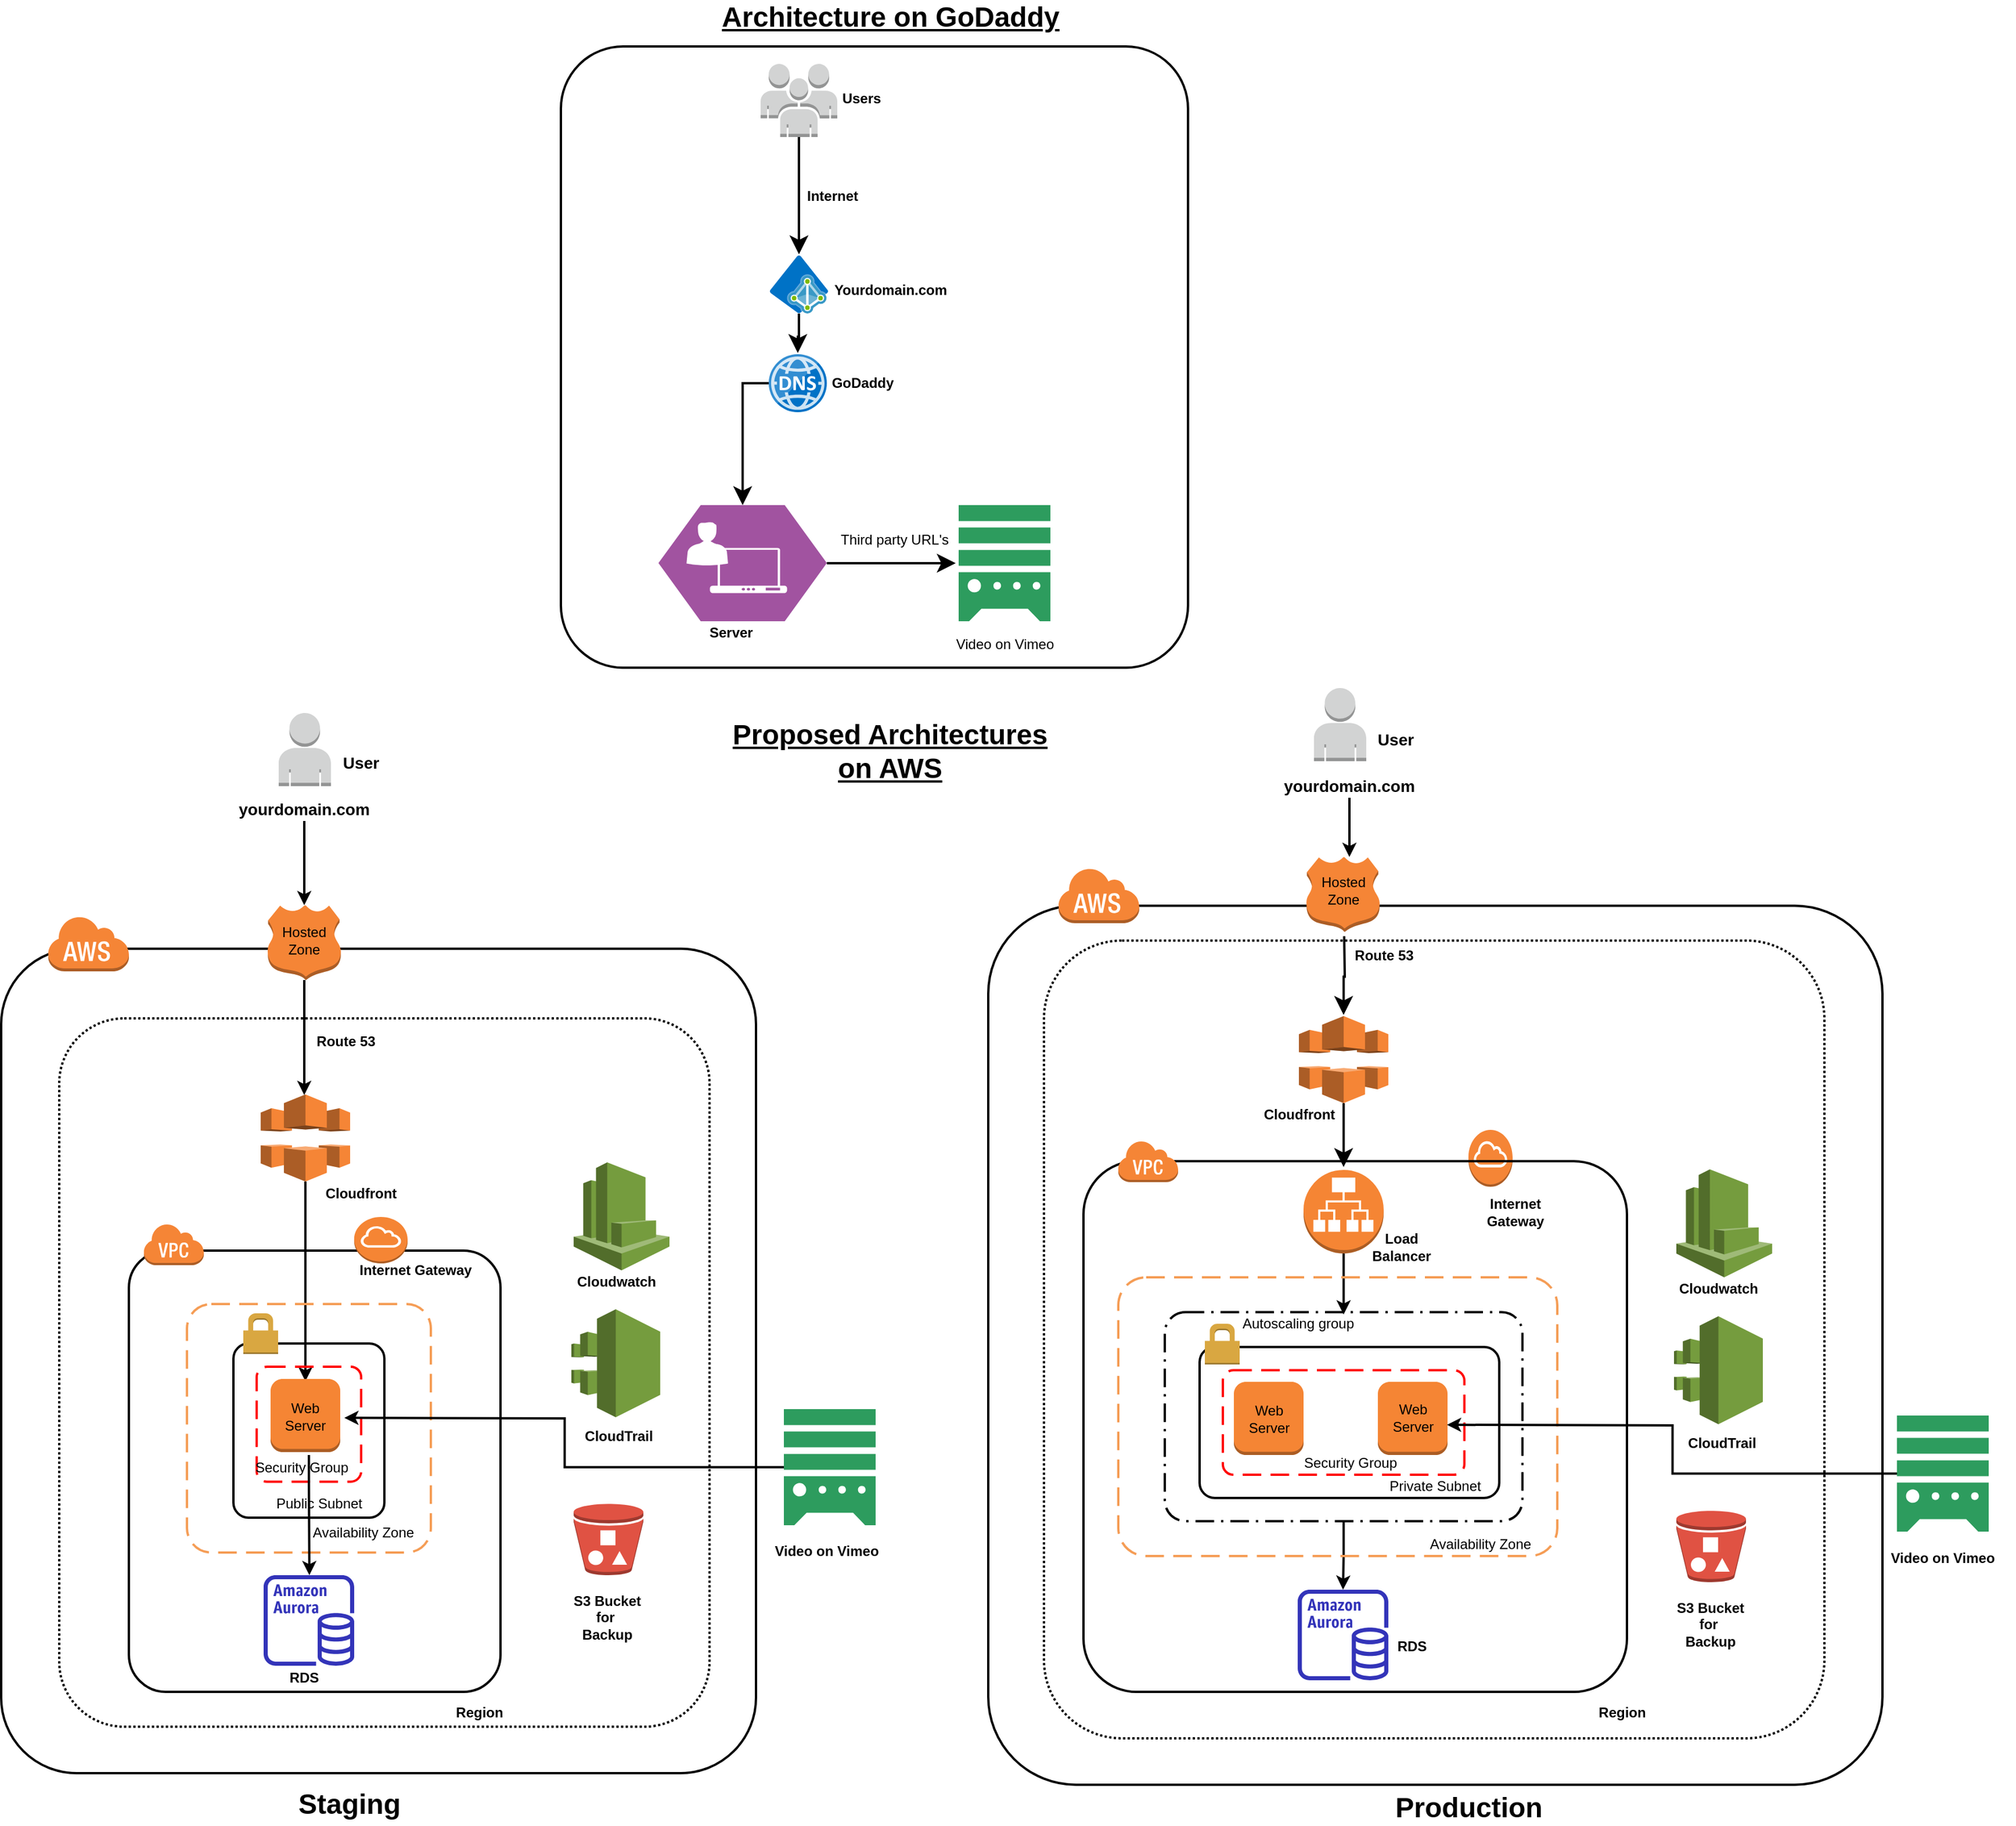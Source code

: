 <mxfile version="12.1.2" type="device" pages="1"><diagram id="1GI-cA0uAN6vjEjNUsv0" name="Page-3"><mxGraphModel dx="1108" dy="2234" grid="1" gridSize="10" guides="1" tooltips="1" connect="1" arrows="1" fold="1" page="1" pageScale="1" pageWidth="1100" pageHeight="850" math="0" shadow="0"><root><mxCell id="08rMJOWIEiVW8IC1UVlY-0"/><mxCell id="08rMJOWIEiVW8IC1UVlY-1" parent="08rMJOWIEiVW8IC1UVlY-0"/><mxCell id="08rMJOWIEiVW8IC1UVlY-45" value="" style="edgeStyle=orthogonalEdgeStyle;rounded=0;orthogonalLoop=1;jettySize=auto;html=1;endSize=10;targetPerimeterSpacing=1;strokeColor=#000000;strokeWidth=2;" parent="08rMJOWIEiVW8IC1UVlY-1" source="08rMJOWIEiVW8IC1UVlY-46" edge="1"><mxGeometry relative="1" as="geometry"><mxPoint x="1236" y="148" as="targetPoint"/></mxGeometry></mxCell><mxCell id="08rMJOWIEiVW8IC1UVlY-46" value="" style="outlineConnect=0;dashed=0;verticalLabelPosition=bottom;verticalAlign=top;align=center;html=1;shape=mxgraph.aws3.cloudfront;fillColor=#F58536;gradientColor=none;" parent="08rMJOWIEiVW8IC1UVlY-1" vertex="1"><mxGeometry x="1197.5" y="18" width="77" height="75" as="geometry"/></mxCell><mxCell id="08rMJOWIEiVW8IC1UVlY-47" value="" style="edgeStyle=orthogonalEdgeStyle;rounded=0;orthogonalLoop=1;jettySize=auto;html=1;strokeWidth=2;" parent="08rMJOWIEiVW8IC1UVlY-1" source="08rMJOWIEiVW8IC1UVlY-48" edge="1"><mxGeometry relative="1" as="geometry"><mxPoint x="1236" y="275" as="targetPoint"/></mxGeometry></mxCell><mxCell id="08rMJOWIEiVW8IC1UVlY-48" value="" style="outlineConnect=0;dashed=0;verticalLabelPosition=bottom;verticalAlign=top;align=center;html=1;shape=mxgraph.aws3.application_load_balancer;fillColor=#F58534;gradientColor=none;" parent="08rMJOWIEiVW8IC1UVlY-1" vertex="1"><mxGeometry x="1201.5" y="150.5" width="69" height="72" as="geometry"/></mxCell><mxCell id="08rMJOWIEiVW8IC1UVlY-49" value="" style="outlineConnect=0;dashed=0;verticalLabelPosition=bottom;verticalAlign=top;align=center;html=1;shape=mxgraph.aws3.instance;fillColor=#F58534;gradientColor=none;" parent="08rMJOWIEiVW8IC1UVlY-1" vertex="1"><mxGeometry x="1141.5" y="333" width="60" height="63" as="geometry"/></mxCell><mxCell id="08rMJOWIEiVW8IC1UVlY-50" value="" style="outlineConnect=0;dashed=0;verticalLabelPosition=bottom;verticalAlign=top;align=center;html=1;shape=mxgraph.aws3.instance;fillColor=#F58534;gradientColor=none;" parent="08rMJOWIEiVW8IC1UVlY-1" vertex="1"><mxGeometry x="1265.5" y="333" width="60" height="63" as="geometry"/></mxCell><mxCell id="08rMJOWIEiVW8IC1UVlY-51" value="" style="outlineConnect=0;fontColor=#232F3E;gradientColor=none;fillColor=#3334B9;strokeColor=none;dashed=0;verticalLabelPosition=bottom;verticalAlign=top;align=center;html=1;fontSize=12;fontStyle=0;aspect=fixed;pointerEvents=1;shape=mxgraph.aws4.aurora_instance;" parent="08rMJOWIEiVW8IC1UVlY-1" vertex="1"><mxGeometry x="1196.5" y="512" width="78" height="78" as="geometry"/></mxCell><mxCell id="08rMJOWIEiVW8IC1UVlY-52" value="Web Server" style="text;html=1;strokeColor=none;fillColor=none;align=center;verticalAlign=middle;whiteSpace=wrap;rounded=0;" parent="08rMJOWIEiVW8IC1UVlY-1" vertex="1"><mxGeometry x="1151.5" y="354.5" width="40" height="20" as="geometry"/></mxCell><mxCell id="08rMJOWIEiVW8IC1UVlY-53" value="Web&lt;br&gt;Server" style="text;html=1;strokeColor=none;fillColor=none;align=center;verticalAlign=middle;whiteSpace=wrap;rounded=0;" parent="08rMJOWIEiVW8IC1UVlY-1" vertex="1"><mxGeometry x="1275.5" y="354" width="40" height="20" as="geometry"/></mxCell><mxCell id="08rMJOWIEiVW8IC1UVlY-54" value="" style="rounded=1;arcSize=10;dashed=1;strokeColor=#ff0000;fillColor=none;gradientColor=none;dashPattern=8 4;strokeWidth=2;" parent="08rMJOWIEiVW8IC1UVlY-1" vertex="1"><mxGeometry x="1132" y="323" width="208" height="90" as="geometry"/></mxCell><mxCell id="08rMJOWIEiVW8IC1UVlY-55" value="" style="rounded=1;arcSize=10;dashed=0;strokeColor=#000000;fillColor=none;gradientColor=none;strokeWidth=2;" parent="08rMJOWIEiVW8IC1UVlY-1" vertex="1"><mxGeometry x="1112" y="303" width="258" height="130" as="geometry"/></mxCell><mxCell id="08rMJOWIEiVW8IC1UVlY-56" value="" style="dashed=0;html=1;shape=mxgraph.aws3.permissions;fillColor=#D9A741;gradientColor=none;dashed=0;" parent="08rMJOWIEiVW8IC1UVlY-1" vertex="1"><mxGeometry x="1116.5" y="283" width="30" height="35" as="geometry"/></mxCell><mxCell id="08rMJOWIEiVW8IC1UVlY-57" value="" style="edgeStyle=orthogonalEdgeStyle;rounded=0;orthogonalLoop=1;jettySize=auto;html=1;strokeWidth=2;" parent="08rMJOWIEiVW8IC1UVlY-1" source="08rMJOWIEiVW8IC1UVlY-58" target="08rMJOWIEiVW8IC1UVlY-51" edge="1"><mxGeometry relative="1" as="geometry"><mxPoint x="1261.5" y="553" as="targetPoint"/><Array as="points"/></mxGeometry></mxCell><mxCell id="08rMJOWIEiVW8IC1UVlY-58" value="" style="rounded=1;arcSize=10;dashed=1;strokeColor=#000000;fillColor=none;gradientColor=none;dashPattern=8 3 1 3;strokeWidth=2;" parent="08rMJOWIEiVW8IC1UVlY-1" vertex="1"><mxGeometry x="1082" y="273" width="308" height="180" as="geometry"/></mxCell><mxCell id="08rMJOWIEiVW8IC1UVlY-59" value="" style="rounded=1;arcSize=10;dashed=1;strokeColor=#F59D56;fillColor=none;gradientColor=none;dashPattern=8 4;strokeWidth=2;" parent="08rMJOWIEiVW8IC1UVlY-1" vertex="1"><mxGeometry x="1042" y="243" width="378" height="240" as="geometry"/></mxCell><mxCell id="08rMJOWIEiVW8IC1UVlY-60" value="" style="outlineConnect=0;dashed=0;verticalLabelPosition=bottom;verticalAlign=top;align=center;html=1;shape=mxgraph.aws3.bucket_with_objects;fillColor=#E05243;gradientColor=none;" parent="08rMJOWIEiVW8IC1UVlY-1" vertex="1"><mxGeometry x="1522.5" y="444" width="60" height="61.5" as="geometry"/></mxCell><mxCell id="08rMJOWIEiVW8IC1UVlY-61" value="" style="rounded=1;arcSize=10;dashed=1;strokeColor=#000000;fillColor=none;gradientColor=none;dashPattern=1 1;strokeWidth=2;" parent="08rMJOWIEiVW8IC1UVlY-1" vertex="1"><mxGeometry x="978" y="-47" width="672" height="687" as="geometry"/></mxCell><mxCell id="08rMJOWIEiVW8IC1UVlY-62" value="" style="edgeStyle=orthogonalEdgeStyle;rounded=0;orthogonalLoop=1;jettySize=auto;html=1;endSize=10;targetPerimeterSpacing=1;strokeColor=#000000;strokeWidth=2;" parent="08rMJOWIEiVW8IC1UVlY-1" target="08rMJOWIEiVW8IC1UVlY-46" edge="1"><mxGeometry relative="1" as="geometry"><mxPoint x="1236.5" y="-50.75" as="sourcePoint"/></mxGeometry></mxCell><mxCell id="zr35vXv-IUO1hpEXQ825-18" value="" style="edgeStyle=orthogonalEdgeStyle;rounded=0;orthogonalLoop=1;jettySize=auto;html=1;strokeWidth=2;" parent="08rMJOWIEiVW8IC1UVlY-1" source="08rMJOWIEiVW8IC1UVlY-64" target="zr35vXv-IUO1hpEXQ825-16" edge="1"><mxGeometry relative="1" as="geometry"><Array as="points"><mxPoint x="1241" y="-119"/><mxPoint x="1241" y="-119"/></Array></mxGeometry></mxCell><mxCell id="08rMJOWIEiVW8IC1UVlY-64" value="&lt;b&gt;&lt;font style=&quot;font-size: 14px&quot;&gt;yourdomain.com&lt;/font&gt;&lt;/b&gt;" style="text;html=1;strokeColor=none;fillColor=none;align=center;verticalAlign=middle;whiteSpace=wrap;rounded=0;" parent="08rMJOWIEiVW8IC1UVlY-1" vertex="1"><mxGeometry x="1221" y="-190" width="40" height="20" as="geometry"/></mxCell><mxCell id="08rMJOWIEiVW8IC1UVlY-65" value="&lt;font style=&quot;font-size: 12px&quot;&gt;&lt;b&gt;Route 53&lt;/b&gt;&lt;/font&gt;" style="text;html=1;strokeColor=none;fillColor=none;align=center;verticalAlign=middle;whiteSpace=wrap;rounded=0;" parent="08rMJOWIEiVW8IC1UVlY-1" vertex="1"><mxGeometry x="1237.5" y="-44.5" width="66" height="20" as="geometry"/></mxCell><mxCell id="08rMJOWIEiVW8IC1UVlY-66" value="&lt;b&gt;S3 Bucket for&amp;nbsp;&lt;br&gt;Backup&lt;br&gt;&lt;/b&gt;" style="text;html=1;strokeColor=none;fillColor=none;align=center;verticalAlign=middle;whiteSpace=wrap;rounded=0;" parent="08rMJOWIEiVW8IC1UVlY-1" vertex="1"><mxGeometry x="1520.5" y="532" width="62" height="20" as="geometry"/></mxCell><mxCell id="08rMJOWIEiVW8IC1UVlY-67" value="&lt;b&gt;Cloudfront&lt;/b&gt;" style="text;html=1;strokeColor=none;fillColor=none;align=center;verticalAlign=middle;whiteSpace=wrap;rounded=0;" parent="08rMJOWIEiVW8IC1UVlY-1" vertex="1"><mxGeometry x="1171.5" y="93" width="52" height="20" as="geometry"/></mxCell><mxCell id="08rMJOWIEiVW8IC1UVlY-68" value="&lt;b&gt;Load Balancer&lt;/b&gt;" style="text;html=1;strokeColor=none;fillColor=none;align=center;verticalAlign=middle;whiteSpace=wrap;rounded=0;" parent="08rMJOWIEiVW8IC1UVlY-1" vertex="1"><mxGeometry x="1250.5" y="206.5" width="70" height="20" as="geometry"/></mxCell><mxCell id="08rMJOWIEiVW8IC1UVlY-71" value="" style="outlineConnect=0;dashed=0;verticalLabelPosition=bottom;verticalAlign=top;align=center;html=1;shape=mxgraph.aws3.internet_gateway;fillColor=#F58536;gradientColor=none;" parent="08rMJOWIEiVW8IC1UVlY-1" vertex="1"><mxGeometry x="1343.5" y="116" width="38" height="49" as="geometry"/></mxCell><mxCell id="08rMJOWIEiVW8IC1UVlY-72" value="&lt;b&gt;Internet&lt;br&gt;Gateway&lt;/b&gt;" style="text;html=1;strokeColor=none;fillColor=none;align=center;verticalAlign=middle;whiteSpace=wrap;rounded=0;" parent="08rMJOWIEiVW8IC1UVlY-1" vertex="1"><mxGeometry x="1353.5" y="176.5" width="60" height="20" as="geometry"/></mxCell><mxCell id="08rMJOWIEiVW8IC1UVlY-73" value="&lt;b&gt;RDS&lt;/b&gt;" style="text;html=1;strokeColor=none;fillColor=none;align=center;verticalAlign=middle;whiteSpace=wrap;rounded=0;" parent="08rMJOWIEiVW8IC1UVlY-1" vertex="1"><mxGeometry x="1275" y="551" width="40" height="20" as="geometry"/></mxCell><mxCell id="08rMJOWIEiVW8IC1UVlY-74" value="Availability Zone" style="text;html=1;strokeColor=none;fillColor=none;align=center;verticalAlign=middle;whiteSpace=wrap;rounded=0;" parent="08rMJOWIEiVW8IC1UVlY-1" vertex="1"><mxGeometry x="1303.5" y="463" width="100" height="20" as="geometry"/></mxCell><mxCell id="08rMJOWIEiVW8IC1UVlY-75" value="Autoscaling group" style="text;html=1;strokeColor=none;fillColor=none;align=center;verticalAlign=middle;whiteSpace=wrap;rounded=0;" parent="08rMJOWIEiVW8IC1UVlY-1" vertex="1"><mxGeometry x="1146.5" y="273" width="100" height="20" as="geometry"/></mxCell><mxCell id="08rMJOWIEiVW8IC1UVlY-76" value="Security Group" style="text;html=1;strokeColor=none;fillColor=none;align=center;verticalAlign=middle;whiteSpace=wrap;rounded=0;" parent="08rMJOWIEiVW8IC1UVlY-1" vertex="1"><mxGeometry x="1191.5" y="393" width="100" height="20" as="geometry"/></mxCell><mxCell id="08rMJOWIEiVW8IC1UVlY-77" value="Private Subnet" style="text;html=1;strokeColor=none;fillColor=none;align=center;verticalAlign=middle;whiteSpace=wrap;rounded=0;" parent="08rMJOWIEiVW8IC1UVlY-1" vertex="1"><mxGeometry x="1270" y="413" width="90" height="20" as="geometry"/></mxCell><mxCell id="08rMJOWIEiVW8IC1UVlY-78" value="" style="outlineConnect=0;dashed=0;verticalLabelPosition=bottom;verticalAlign=top;align=center;html=1;shape=mxgraph.aws3.user;fillColor=#D2D3D3;gradientColor=none;" parent="08rMJOWIEiVW8IC1UVlY-1" vertex="1"><mxGeometry x="1210.5" y="-264.5" width="45" height="63" as="geometry"/></mxCell><mxCell id="08rMJOWIEiVW8IC1UVlY-81" value="" style="outlineConnect=0;dashed=0;verticalLabelPosition=bottom;verticalAlign=top;align=center;html=1;shape=mxgraph.aws3.cloudwatch;fillColor=#759C3E;gradientColor=none;" parent="08rMJOWIEiVW8IC1UVlY-1" vertex="1"><mxGeometry x="1522.5" y="150" width="82.5" height="93" as="geometry"/></mxCell><mxCell id="08rMJOWIEiVW8IC1UVlY-82" value="&lt;b&gt;Cloudwatch&lt;/b&gt;" style="text;html=1;strokeColor=none;fillColor=none;align=center;verticalAlign=middle;whiteSpace=wrap;rounded=0;" parent="08rMJOWIEiVW8IC1UVlY-1" vertex="1"><mxGeometry x="1539" y="243" width="40" height="20" as="geometry"/></mxCell><mxCell id="08rMJOWIEiVW8IC1UVlY-83" value="" style="outlineConnect=0;dashed=0;verticalLabelPosition=bottom;verticalAlign=top;align=center;html=1;shape=mxgraph.aws3.cloudtrail;fillColor=#759C3E;gradientColor=none;" parent="08rMJOWIEiVW8IC1UVlY-1" vertex="1"><mxGeometry x="1520.5" y="276.5" width="76.5" height="93" as="geometry"/></mxCell><mxCell id="08rMJOWIEiVW8IC1UVlY-84" value="&lt;b&gt;CloudTrail&lt;/b&gt;" style="text;html=1;strokeColor=none;fillColor=none;align=center;verticalAlign=middle;whiteSpace=wrap;rounded=0;" parent="08rMJOWIEiVW8IC1UVlY-1" vertex="1"><mxGeometry x="1541.5" y="376" width="40" height="20" as="geometry"/></mxCell><mxCell id="08rMJOWIEiVW8IC1UVlY-85" value="&lt;b&gt;&lt;font style=&quot;font-size: 14px&quot;&gt;User&lt;/font&gt;&lt;/b&gt;" style="text;html=1;strokeColor=none;fillColor=none;align=center;verticalAlign=middle;whiteSpace=wrap;rounded=0;" parent="08rMJOWIEiVW8IC1UVlY-1" vertex="1"><mxGeometry x="1261" y="-230" width="40" height="20" as="geometry"/></mxCell><mxCell id="08rMJOWIEiVW8IC1UVlY-86" value="" style="rounded=1;arcSize=10;dashed=0;strokeColor=#000000;fillColor=none;gradientColor=none;strokeWidth=2;" parent="08rMJOWIEiVW8IC1UVlY-1" vertex="1"><mxGeometry x="1012" y="143" width="468" height="457" as="geometry"/></mxCell><mxCell id="08rMJOWIEiVW8IC1UVlY-87" value="" style="dashed=0;html=1;shape=mxgraph.aws3.virtual_private_cloud;fillColor=#F58536;gradientColor=none;dashed=0;" parent="08rMJOWIEiVW8IC1UVlY-1" vertex="1"><mxGeometry x="1041.5" y="125" width="52" height="36" as="geometry"/></mxCell><mxCell id="JYB_noB4X4a51TpQmp5v-0" value="" style="edgeStyle=orthogonalEdgeStyle;rounded=0;orthogonalLoop=1;jettySize=auto;html=1;endSize=10;targetPerimeterSpacing=1;strokeColor=#000000;strokeWidth=2;" parent="08rMJOWIEiVW8IC1UVlY-1" source="JYB_noB4X4a51TpQmp5v-1" edge="1"><mxGeometry relative="1" as="geometry"><mxPoint x="902" y="-372" as="targetPoint"/><Array as="points"><mxPoint x="870" y="-372"/><mxPoint x="870" y="-372"/></Array></mxGeometry></mxCell><mxCell id="JYB_noB4X4a51TpQmp5v-1" value="" style="verticalLabelPosition=bottom;html=1;fillColor=#A153A0;verticalAlign=top;pointerEvents=1;align=center;points=[[0.25,0,0],[0.5,0,0],[0.75,0,0],[1,0.5,0],[0.75,1,0],[0.5,1,0],[0.25,1,0],[0,0.5,0],[0.125,0.25,0],[0.125,0.75,0],[0.875,0.25,0],[0.875,0.75,0]];shape=mxgraph.cisco_safe.design.corporate_device;" parent="08rMJOWIEiVW8IC1UVlY-1" vertex="1"><mxGeometry x="646" y="-422" width="145" height="100" as="geometry"/></mxCell><mxCell id="JYB_noB4X4a51TpQmp5v-2" value="" style="html=1;aspect=fixed;strokeColor=none;shadow=0;align=center;verticalAlign=top;fillColor=#2D9C5E;shape=mxgraph.gcp2.external_data_resource" parent="08rMJOWIEiVW8IC1UVlY-1" vertex="1"><mxGeometry x="904.5" y="-422" width="79" height="100" as="geometry"/></mxCell><mxCell id="JYB_noB4X4a51TpQmp5v-3" value="Third party URL's" style="text;html=1;strokeColor=none;fillColor=none;align=center;verticalAlign=middle;whiteSpace=wrap;rounded=0;" parent="08rMJOWIEiVW8IC1UVlY-1" vertex="1"><mxGeometry x="793.5" y="-402" width="111" height="20" as="geometry"/></mxCell><mxCell id="JYB_noB4X4a51TpQmp5v-4" value="Video on Vimeo" style="text;html=1;strokeColor=none;fillColor=none;align=center;verticalAlign=middle;whiteSpace=wrap;rounded=0;" parent="08rMJOWIEiVW8IC1UVlY-1" vertex="1"><mxGeometry x="888.5" y="-312" width="111" height="20" as="geometry"/></mxCell><mxCell id="JYB_noB4X4a51TpQmp5v-5" value="&lt;b&gt;Yourdomain.com&lt;/b&gt;" style="text;html=1;strokeColor=none;fillColor=none;align=center;verticalAlign=middle;whiteSpace=wrap;rounded=0;direction=south;" parent="08rMJOWIEiVW8IC1UVlY-1" vertex="1"><mxGeometry x="836" y="-627" width="20" height="40" as="geometry"/></mxCell><mxCell id="JYB_noB4X4a51TpQmp5v-6" value="" style="edgeStyle=orthogonalEdgeStyle;rounded=0;orthogonalLoop=1;jettySize=auto;html=1;endSize=10;targetPerimeterSpacing=1;strokeColor=#000000;strokeWidth=2;entryX=0.5;entryY=0;entryDx=0;entryDy=0;entryPerimeter=0;" parent="08rMJOWIEiVW8IC1UVlY-1" source="JYB_noB4X4a51TpQmp5v-7" target="JYB_noB4X4a51TpQmp5v-1" edge="1"><mxGeometry relative="1" as="geometry"><mxPoint x="721" y="-553" as="targetPoint"/><Array as="points"><mxPoint x="719" y="-527"/></Array></mxGeometry></mxCell><mxCell id="JYB_noB4X4a51TpQmp5v-7" value="" style="aspect=fixed;html=1;points=[];align=center;image;fontSize=12;image=img/lib/mscae/DNS.svg;" parent="08rMJOWIEiVW8IC1UVlY-1" vertex="1"><mxGeometry x="741" y="-552" width="50" height="50" as="geometry"/></mxCell><mxCell id="JYB_noB4X4a51TpQmp5v-8" value="" style="edgeStyle=orthogonalEdgeStyle;rounded=0;orthogonalLoop=1;jettySize=auto;html=1;endSize=10;targetPerimeterSpacing=1;strokeColor=#000000;strokeWidth=2;" parent="08rMJOWIEiVW8IC1UVlY-1" source="JYB_noB4X4a51TpQmp5v-9" target="JYB_noB4X4a51TpQmp5v-14" edge="1"><mxGeometry relative="1" as="geometry"/></mxCell><mxCell id="JYB_noB4X4a51TpQmp5v-9" value="" style="outlineConnect=0;dashed=0;verticalLabelPosition=bottom;verticalAlign=top;align=center;html=1;shape=mxgraph.aws3.users;fillColor=#D2D3D3;gradientColor=none;" parent="08rMJOWIEiVW8IC1UVlY-1" vertex="1"><mxGeometry x="734" y="-802" width="66" height="63" as="geometry"/></mxCell><mxCell id="JYB_noB4X4a51TpQmp5v-10" value="&lt;b&gt;Internet&lt;/b&gt;" style="text;html=1;strokeColor=none;fillColor=none;align=center;verticalAlign=middle;whiteSpace=wrap;rounded=0;direction=south;" parent="08rMJOWIEiVW8IC1UVlY-1" vertex="1"><mxGeometry x="786" y="-708" width="20" height="40" as="geometry"/></mxCell><mxCell id="JYB_noB4X4a51TpQmp5v-11" value="&lt;b&gt;Users&lt;/b&gt;" style="text;html=1;strokeColor=none;fillColor=none;align=center;verticalAlign=middle;whiteSpace=wrap;rounded=0;direction=south;" parent="08rMJOWIEiVW8IC1UVlY-1" vertex="1"><mxGeometry x="811" y="-792" width="20" height="40" as="geometry"/></mxCell><mxCell id="JYB_noB4X4a51TpQmp5v-12" value="" style="rounded=1;arcSize=10;dashed=0;strokeColor=#000000;fillColor=none;gradientColor=none;strokeWidth=2;" parent="08rMJOWIEiVW8IC1UVlY-1" vertex="1"><mxGeometry x="562" y="-817" width="540" height="535" as="geometry"/></mxCell><mxCell id="JYB_noB4X4a51TpQmp5v-13" value="" style="edgeStyle=orthogonalEdgeStyle;rounded=0;orthogonalLoop=1;jettySize=auto;html=1;endSize=10;targetPerimeterSpacing=1;strokeColor=#000000;strokeWidth=2;" parent="08rMJOWIEiVW8IC1UVlY-1" source="JYB_noB4X4a51TpQmp5v-14" target="JYB_noB4X4a51TpQmp5v-7" edge="1"><mxGeometry relative="1" as="geometry"/></mxCell><mxCell id="JYB_noB4X4a51TpQmp5v-14" value="" style="aspect=fixed;html=1;points=[];align=center;image;fontSize=12;image=img/lib/mscae/Azure_AD_Domain_Services.svg;" parent="08rMJOWIEiVW8IC1UVlY-1" vertex="1"><mxGeometry x="742" y="-637" width="50" height="50" as="geometry"/></mxCell><mxCell id="JYB_noB4X4a51TpQmp5v-15" value="&lt;font style=&quot;font-size: 24px&quot;&gt;&lt;b&gt;&lt;u&gt;Architecture on GoDaddy&lt;/u&gt;&lt;/b&gt;&lt;/font&gt;" style="text;html=1;strokeColor=none;fillColor=none;align=center;verticalAlign=middle;whiteSpace=wrap;rounded=0;" parent="08rMJOWIEiVW8IC1UVlY-1" vertex="1"><mxGeometry x="682" y="-852" width="328" height="20" as="geometry"/></mxCell><mxCell id="JYB_noB4X4a51TpQmp5v-16" value="&lt;b&gt;GoDaddy&lt;/b&gt;" style="text;html=1;strokeColor=none;fillColor=none;align=center;verticalAlign=middle;whiteSpace=wrap;rounded=0;direction=south;" parent="08rMJOWIEiVW8IC1UVlY-1" vertex="1"><mxGeometry x="802" y="-547" width="40" height="40" as="geometry"/></mxCell><mxCell id="JYB_noB4X4a51TpQmp5v-17" value="&lt;b&gt;&amp;nbsp;Server&lt;/b&gt;" style="text;html=1;strokeColor=none;fillColor=none;align=center;verticalAlign=middle;whiteSpace=wrap;rounded=0;" parent="08rMJOWIEiVW8IC1UVlY-1" vertex="1"><mxGeometry x="657" y="-322" width="100" height="20" as="geometry"/></mxCell><mxCell id="zr35vXv-IUO1hpEXQ825-7" value="" style="edgeStyle=orthogonalEdgeStyle;rounded=0;orthogonalLoop=1;jettySize=auto;html=1;strokeWidth=2;" parent="08rMJOWIEiVW8IC1UVlY-1" source="3dbXoE0PzgXxkhR-TLzT-0" edge="1"><mxGeometry relative="1" as="geometry"><mxPoint x="1325" y="370" as="targetPoint"/></mxGeometry></mxCell><mxCell id="3dbXoE0PzgXxkhR-TLzT-0" value="" style="html=1;aspect=fixed;strokeColor=none;shadow=0;align=center;verticalAlign=top;fillColor=#2D9C5E;shape=mxgraph.gcp2.external_data_resource" parent="08rMJOWIEiVW8IC1UVlY-1" vertex="1"><mxGeometry x="1712.5" y="362" width="79" height="100" as="geometry"/></mxCell><mxCell id="hjnWYNkSe5jkqtnUPht4-0" value="&lt;b&gt;Video on Vimeo&lt;/b&gt;" style="text;html=1;strokeColor=none;fillColor=none;align=center;verticalAlign=middle;whiteSpace=wrap;rounded=0;" parent="08rMJOWIEiVW8IC1UVlY-1" vertex="1"><mxGeometry x="1690" y="475" width="124" height="20" as="geometry"/></mxCell><mxCell id="hjnWYNkSe5jkqtnUPht4-1" value="" style="rounded=1;arcSize=10;dashed=0;strokeColor=#000000;fillColor=none;gradientColor=none;strokeWidth=2;" parent="08rMJOWIEiVW8IC1UVlY-1" vertex="1"><mxGeometry x="930" y="-77" width="770" height="757" as="geometry"/></mxCell><mxCell id="zr35vXv-IUO1hpEXQ825-14" value="&lt;font style=&quot;font-size: 24px&quot;&gt;&lt;b&gt;&lt;u&gt;Proposed Architectures &lt;br&gt;on AWS&lt;/u&gt;&lt;/b&gt;&lt;/font&gt;" style="text;html=1;strokeColor=none;fillColor=none;align=center;verticalAlign=middle;whiteSpace=wrap;rounded=0;" parent="08rMJOWIEiVW8IC1UVlY-1" vertex="1"><mxGeometry x="679" y="-220" width="333" height="20" as="geometry"/></mxCell><mxCell id="zr35vXv-IUO1hpEXQ825-15" value="" style="dashed=0;html=1;shape=mxgraph.aws3.cloud;fillColor=#F58536;gradientColor=none;dashed=0;" parent="08rMJOWIEiVW8IC1UVlY-1" vertex="1"><mxGeometry x="990" y="-110" width="70" height="48" as="geometry"/></mxCell><mxCell id="zr35vXv-IUO1hpEXQ825-16" value="" style="outlineConnect=0;dashed=0;verticalLabelPosition=bottom;verticalAlign=top;align=center;html=1;shape=mxgraph.aws3.hosted_zone;fillColor=#F58536;gradientColor=none;" parent="08rMJOWIEiVW8IC1UVlY-1" vertex="1"><mxGeometry x="1204" y="-119" width="63" height="64.5" as="geometry"/></mxCell><mxCell id="zr35vXv-IUO1hpEXQ825-17" value="Hosted Zone" style="text;html=1;strokeColor=none;fillColor=none;align=center;verticalAlign=middle;whiteSpace=wrap;rounded=0;" parent="08rMJOWIEiVW8IC1UVlY-1" vertex="1"><mxGeometry x="1215.5" y="-100" width="40" height="20" as="geometry"/></mxCell><mxCell id="SIz69CGXPOe5f06N4vIj-97" value="" style="edgeStyle=orthogonalEdgeStyle;rounded=0;orthogonalLoop=1;jettySize=auto;html=1;strokeWidth=2;" edge="1" parent="08rMJOWIEiVW8IC1UVlY-1" source="SIz69CGXPOe5f06N4vIj-40"><mxGeometry relative="1" as="geometry"><mxPoint x="342" y="332.5" as="targetPoint"/></mxGeometry></mxCell><mxCell id="SIz69CGXPOe5f06N4vIj-40" value="" style="outlineConnect=0;dashed=0;verticalLabelPosition=bottom;verticalAlign=top;align=center;html=1;shape=mxgraph.aws3.cloudfront;fillColor=#F58536;gradientColor=none;" vertex="1" parent="08rMJOWIEiVW8IC1UVlY-1"><mxGeometry x="303.5" y="85.5" width="77" height="75" as="geometry"/></mxCell><mxCell id="SIz69CGXPOe5f06N4vIj-43" value="" style="outlineConnect=0;dashed=0;verticalLabelPosition=bottom;verticalAlign=top;align=center;html=1;shape=mxgraph.aws3.instance;fillColor=#F58534;gradientColor=none;" vertex="1" parent="08rMJOWIEiVW8IC1UVlY-1"><mxGeometry x="312" y="330.5" width="60" height="63" as="geometry"/></mxCell><mxCell id="SIz69CGXPOe5f06N4vIj-45" value="" style="outlineConnect=0;fontColor=#232F3E;gradientColor=none;fillColor=#3334B9;strokeColor=none;dashed=0;verticalLabelPosition=bottom;verticalAlign=top;align=center;html=1;fontSize=12;fontStyle=0;aspect=fixed;pointerEvents=1;shape=mxgraph.aws4.aurora_instance;" vertex="1" parent="08rMJOWIEiVW8IC1UVlY-1"><mxGeometry x="306" y="499.5" width="78" height="78" as="geometry"/></mxCell><mxCell id="SIz69CGXPOe5f06N4vIj-46" value="Web Server" style="text;html=1;strokeColor=none;fillColor=none;align=center;verticalAlign=middle;whiteSpace=wrap;rounded=0;" vertex="1" parent="08rMJOWIEiVW8IC1UVlY-1"><mxGeometry x="322" y="353" width="40" height="20" as="geometry"/></mxCell><mxCell id="SIz69CGXPOe5f06N4vIj-48" value="" style="rounded=1;arcSize=10;dashed=1;strokeColor=#ff0000;fillColor=none;gradientColor=none;dashPattern=8 4;strokeWidth=2;" vertex="1" parent="08rMJOWIEiVW8IC1UVlY-1"><mxGeometry x="300" y="320" width="90" height="99" as="geometry"/></mxCell><mxCell id="SIz69CGXPOe5f06N4vIj-49" value="" style="rounded=1;arcSize=10;dashed=0;strokeColor=#000000;fillColor=none;gradientColor=none;strokeWidth=2;" vertex="1" parent="08rMJOWIEiVW8IC1UVlY-1"><mxGeometry x="280" y="300" width="130" height="150" as="geometry"/></mxCell><mxCell id="SIz69CGXPOe5f06N4vIj-50" value="" style="dashed=0;html=1;shape=mxgraph.aws3.permissions;fillColor=#D9A741;gradientColor=none;dashed=0;" vertex="1" parent="08rMJOWIEiVW8IC1UVlY-1"><mxGeometry x="288.5" y="274" width="30" height="35" as="geometry"/></mxCell><mxCell id="SIz69CGXPOe5f06N4vIj-53" value="" style="rounded=1;arcSize=10;dashed=1;strokeColor=#F59D56;fillColor=none;gradientColor=none;dashPattern=8 4;strokeWidth=2;" vertex="1" parent="08rMJOWIEiVW8IC1UVlY-1"><mxGeometry x="240" y="266" width="210" height="214" as="geometry"/></mxCell><mxCell id="SIz69CGXPOe5f06N4vIj-54" value="" style="outlineConnect=0;dashed=0;verticalLabelPosition=bottom;verticalAlign=top;align=center;html=1;shape=mxgraph.aws3.bucket_with_objects;fillColor=#E05243;gradientColor=none;" vertex="1" parent="08rMJOWIEiVW8IC1UVlY-1"><mxGeometry x="573" y="438" width="60" height="61.5" as="geometry"/></mxCell><mxCell id="SIz69CGXPOe5f06N4vIj-55" value="" style="rounded=1;arcSize=10;dashed=1;strokeColor=#000000;fillColor=none;gradientColor=none;dashPattern=1 1;strokeWidth=2;" vertex="1" parent="08rMJOWIEiVW8IC1UVlY-1"><mxGeometry x="130" y="20" width="560" height="610" as="geometry"/></mxCell><mxCell id="SIz69CGXPOe5f06N4vIj-59" value="&lt;font style=&quot;font-size: 12px&quot;&gt;&lt;b&gt;Route 53&lt;/b&gt;&lt;/font&gt;" style="text;html=1;strokeColor=none;fillColor=none;align=center;verticalAlign=middle;whiteSpace=wrap;rounded=0;" vertex="1" parent="08rMJOWIEiVW8IC1UVlY-1"><mxGeometry x="344" y="30" width="66" height="20" as="geometry"/></mxCell><mxCell id="SIz69CGXPOe5f06N4vIj-60" value="&lt;b&gt;S3 Bucket for&amp;nbsp;&lt;br&gt;Backup&lt;br&gt;&lt;/b&gt;" style="text;html=1;strokeColor=none;fillColor=none;align=center;verticalAlign=middle;whiteSpace=wrap;rounded=0;" vertex="1" parent="08rMJOWIEiVW8IC1UVlY-1"><mxGeometry x="571" y="526" width="62" height="20" as="geometry"/></mxCell><mxCell id="SIz69CGXPOe5f06N4vIj-61" value="&lt;b&gt;Cloudfront&lt;/b&gt;" style="text;html=1;strokeColor=none;fillColor=none;align=center;verticalAlign=middle;whiteSpace=wrap;rounded=0;" vertex="1" parent="08rMJOWIEiVW8IC1UVlY-1"><mxGeometry x="364" y="160.5" width="52" height="20" as="geometry"/></mxCell><mxCell id="SIz69CGXPOe5f06N4vIj-64" value="&lt;b&gt;Internet Gateway&lt;/b&gt;" style="text;html=1;strokeColor=none;fillColor=none;align=center;verticalAlign=middle;whiteSpace=wrap;rounded=0;" vertex="1" parent="08rMJOWIEiVW8IC1UVlY-1"><mxGeometry x="362" y="227" width="150" height="20" as="geometry"/></mxCell><mxCell id="SIz69CGXPOe5f06N4vIj-65" value="&lt;b&gt;RDS&lt;/b&gt;" style="text;html=1;strokeColor=none;fillColor=none;align=center;verticalAlign=middle;whiteSpace=wrap;rounded=0;direction=south;" vertex="1" parent="08rMJOWIEiVW8IC1UVlY-1"><mxGeometry x="331" y="567.5" width="20" height="40" as="geometry"/></mxCell><mxCell id="SIz69CGXPOe5f06N4vIj-66" value="Availability Zone" style="text;html=1;strokeColor=none;fillColor=none;align=center;verticalAlign=middle;whiteSpace=wrap;rounded=0;" vertex="1" parent="08rMJOWIEiVW8IC1UVlY-1"><mxGeometry x="342" y="454.5" width="100" height="17" as="geometry"/></mxCell><mxCell id="SIz69CGXPOe5f06N4vIj-89" value="" style="edgeStyle=orthogonalEdgeStyle;rounded=0;orthogonalLoop=1;jettySize=auto;html=1;strokeWidth=2;" edge="1" parent="08rMJOWIEiVW8IC1UVlY-1"><mxGeometry relative="1" as="geometry"><mxPoint x="345" y="396.0" as="sourcePoint"/><mxPoint x="345.412" y="499.5" as="targetPoint"/><Array as="points"><mxPoint x="345" y="420"/><mxPoint x="345" y="420"/></Array></mxGeometry></mxCell><mxCell id="SIz69CGXPOe5f06N4vIj-69" value="Public Subnet" style="text;html=1;strokeColor=none;fillColor=none;align=center;verticalAlign=middle;whiteSpace=wrap;rounded=0;" vertex="1" parent="08rMJOWIEiVW8IC1UVlY-1"><mxGeometry x="309" y="428" width="90" height="20" as="geometry"/></mxCell><mxCell id="SIz69CGXPOe5f06N4vIj-70" value="" style="outlineConnect=0;dashed=0;verticalLabelPosition=bottom;verticalAlign=top;align=center;html=1;shape=mxgraph.aws3.user;fillColor=#D2D3D3;gradientColor=none;" vertex="1" parent="08rMJOWIEiVW8IC1UVlY-1"><mxGeometry x="319" y="-243" width="45" height="63" as="geometry"/></mxCell><mxCell id="SIz69CGXPOe5f06N4vIj-71" value="" style="outlineConnect=0;dashed=0;verticalLabelPosition=bottom;verticalAlign=top;align=center;html=1;shape=mxgraph.aws3.cloudwatch;fillColor=#759C3E;gradientColor=none;" vertex="1" parent="08rMJOWIEiVW8IC1UVlY-1"><mxGeometry x="573" y="144" width="82.5" height="93" as="geometry"/></mxCell><mxCell id="SIz69CGXPOe5f06N4vIj-72" value="&lt;b&gt;Cloudwatch&lt;/b&gt;" style="text;html=1;strokeColor=none;fillColor=none;align=center;verticalAlign=middle;whiteSpace=wrap;rounded=0;" vertex="1" parent="08rMJOWIEiVW8IC1UVlY-1"><mxGeometry x="589.5" y="237" width="40" height="20" as="geometry"/></mxCell><mxCell id="SIz69CGXPOe5f06N4vIj-73" value="" style="outlineConnect=0;dashed=0;verticalLabelPosition=bottom;verticalAlign=top;align=center;html=1;shape=mxgraph.aws3.cloudtrail;fillColor=#759C3E;gradientColor=none;" vertex="1" parent="08rMJOWIEiVW8IC1UVlY-1"><mxGeometry x="571" y="270.5" width="76.5" height="93" as="geometry"/></mxCell><mxCell id="SIz69CGXPOe5f06N4vIj-74" value="&lt;b&gt;CloudTrail&lt;/b&gt;" style="text;html=1;strokeColor=none;fillColor=none;align=center;verticalAlign=middle;whiteSpace=wrap;rounded=0;" vertex="1" parent="08rMJOWIEiVW8IC1UVlY-1"><mxGeometry x="592" y="370" width="40" height="20" as="geometry"/></mxCell><mxCell id="SIz69CGXPOe5f06N4vIj-75" value="&lt;b&gt;&lt;font style=&quot;font-size: 14px&quot;&gt;User&lt;/font&gt;&lt;/b&gt;" style="text;html=1;strokeColor=none;fillColor=none;align=center;verticalAlign=middle;whiteSpace=wrap;rounded=0;" vertex="1" parent="08rMJOWIEiVW8IC1UVlY-1"><mxGeometry x="370" y="-210" width="40" height="20" as="geometry"/></mxCell><mxCell id="SIz69CGXPOe5f06N4vIj-76" value="" style="rounded=1;arcSize=10;dashed=0;strokeColor=#000000;fillColor=none;gradientColor=none;strokeWidth=2;" vertex="1" parent="08rMJOWIEiVW8IC1UVlY-1"><mxGeometry x="190" y="220" width="320" height="380" as="geometry"/></mxCell><mxCell id="SIz69CGXPOe5f06N4vIj-77" value="" style="dashed=0;html=1;shape=mxgraph.aws3.virtual_private_cloud;fillColor=#F58536;gradientColor=none;dashed=0;" vertex="1" parent="08rMJOWIEiVW8IC1UVlY-1"><mxGeometry x="202.5" y="196.5" width="52" height="36" as="geometry"/></mxCell><mxCell id="SIz69CGXPOe5f06N4vIj-78" value="" style="edgeStyle=orthogonalEdgeStyle;rounded=0;orthogonalLoop=1;jettySize=auto;html=1;strokeWidth=2;" edge="1" parent="08rMJOWIEiVW8IC1UVlY-1" source="SIz69CGXPOe5f06N4vIj-79"><mxGeometry relative="1" as="geometry"><mxPoint x="375.5" y="364" as="targetPoint"/></mxGeometry></mxCell><mxCell id="SIz69CGXPOe5f06N4vIj-79" value="" style="html=1;aspect=fixed;strokeColor=none;shadow=0;align=center;verticalAlign=top;fillColor=#2D9C5E;shape=mxgraph.gcp2.external_data_resource" vertex="1" parent="08rMJOWIEiVW8IC1UVlY-1"><mxGeometry x="754" y="356.5" width="79" height="100" as="geometry"/></mxCell><mxCell id="SIz69CGXPOe5f06N4vIj-80" value="&lt;b&gt;Video on Vimeo&lt;/b&gt;" style="text;html=1;strokeColor=none;fillColor=none;align=center;verticalAlign=middle;whiteSpace=wrap;rounded=0;" vertex="1" parent="08rMJOWIEiVW8IC1UVlY-1"><mxGeometry x="729" y="468.5" width="124" height="20" as="geometry"/></mxCell><mxCell id="SIz69CGXPOe5f06N4vIj-81" value="" style="rounded=1;arcSize=10;dashed=0;strokeColor=#000000;fillColor=none;gradientColor=none;strokeWidth=2;" vertex="1" parent="08rMJOWIEiVW8IC1UVlY-1"><mxGeometry x="80" y="-40" width="650" height="710" as="geometry"/></mxCell><mxCell id="SIz69CGXPOe5f06N4vIj-83" value="" style="dashed=0;html=1;shape=mxgraph.aws3.cloud;fillColor=#F58536;gradientColor=none;dashed=0;" vertex="1" parent="08rMJOWIEiVW8IC1UVlY-1"><mxGeometry x="120" y="-68.5" width="70" height="48" as="geometry"/></mxCell><mxCell id="SIz69CGXPOe5f06N4vIj-104" value="" style="edgeStyle=orthogonalEdgeStyle;rounded=0;orthogonalLoop=1;jettySize=auto;html=1;strokeWidth=2;" edge="1" parent="08rMJOWIEiVW8IC1UVlY-1" source="SIz69CGXPOe5f06N4vIj-84"><mxGeometry relative="1" as="geometry"><mxPoint x="341" y="86" as="targetPoint"/></mxGeometry></mxCell><mxCell id="SIz69CGXPOe5f06N4vIj-84" value="" style="outlineConnect=0;dashed=0;verticalLabelPosition=bottom;verticalAlign=top;align=center;html=1;shape=mxgraph.aws3.hosted_zone;fillColor=#F58536;gradientColor=none;" vertex="1" parent="08rMJOWIEiVW8IC1UVlY-1"><mxGeometry x="309.5" y="-77.5" width="63" height="64.5" as="geometry"/></mxCell><mxCell id="SIz69CGXPOe5f06N4vIj-85" value="Hosted Zone" style="text;html=1;strokeColor=none;fillColor=none;align=center;verticalAlign=middle;whiteSpace=wrap;rounded=0;" vertex="1" parent="08rMJOWIEiVW8IC1UVlY-1"><mxGeometry x="321" y="-57" width="40" height="20" as="geometry"/></mxCell><mxCell id="SIz69CGXPOe5f06N4vIj-91" value="Security Group" style="text;html=1;strokeColor=none;fillColor=none;align=center;verticalAlign=middle;whiteSpace=wrap;rounded=0;" vertex="1" parent="08rMJOWIEiVW8IC1UVlY-1"><mxGeometry x="294" y="393.5" width="90" height="26" as="geometry"/></mxCell><mxCell id="SIz69CGXPOe5f06N4vIj-98" value="" style="outlineConnect=0;dashed=0;verticalLabelPosition=bottom;verticalAlign=top;align=center;html=1;shape=mxgraph.aws3.internet_gateway;fillColor=#F58534;gradientColor=none;" vertex="1" parent="08rMJOWIEiVW8IC1UVlY-1"><mxGeometry x="384" y="191" width="46" height="40" as="geometry"/></mxCell><mxCell id="SIz69CGXPOe5f06N4vIj-114" value="" style="edgeStyle=orthogonalEdgeStyle;rounded=0;orthogonalLoop=1;jettySize=auto;html=1;strokeWidth=2;" edge="1" parent="08rMJOWIEiVW8IC1UVlY-1" source="SIz69CGXPOe5f06N4vIj-113" target="SIz69CGXPOe5f06N4vIj-84"><mxGeometry relative="1" as="geometry"/></mxCell><mxCell id="SIz69CGXPOe5f06N4vIj-113" value="&lt;b&gt;&lt;font style=&quot;font-size: 14px&quot;&gt;yourdomain.com&lt;/font&gt;&lt;/b&gt;" style="text;html=1;strokeColor=none;fillColor=none;align=center;verticalAlign=middle;whiteSpace=wrap;rounded=0;" vertex="1" parent="08rMJOWIEiVW8IC1UVlY-1"><mxGeometry x="321" y="-170" width="40" height="20" as="geometry"/></mxCell><mxCell id="SIz69CGXPOe5f06N4vIj-117" value="&lt;b&gt;Region&lt;/b&gt;" style="text;html=1;strokeColor=none;fillColor=none;align=center;verticalAlign=middle;whiteSpace=wrap;rounded=0;" vertex="1" parent="08rMJOWIEiVW8IC1UVlY-1"><mxGeometry x="430" y="607.5" width="124" height="20" as="geometry"/></mxCell><mxCell id="SIz69CGXPOe5f06N4vIj-119" value="&lt;b&gt;Region&lt;/b&gt;" style="text;html=1;strokeColor=none;fillColor=none;align=center;verticalAlign=middle;whiteSpace=wrap;rounded=0;" vertex="1" parent="08rMJOWIEiVW8IC1UVlY-1"><mxGeometry x="1413.5" y="607.5" width="124" height="20" as="geometry"/></mxCell><mxCell id="SIz69CGXPOe5f06N4vIj-121" value="&lt;b&gt;&lt;font style=&quot;font-size: 24px&quot;&gt;Staging&lt;/font&gt;&lt;/b&gt;" style="text;html=1;resizable=0;points=[];autosize=1;align=left;verticalAlign=top;spacingTop=-4;" vertex="1" parent="08rMJOWIEiVW8IC1UVlY-1"><mxGeometry x="334" y="680" width="100" height="20" as="geometry"/></mxCell><mxCell id="SIz69CGXPOe5f06N4vIj-122" value="&lt;font style=&quot;font-size: 24px&quot;&gt;&lt;b&gt;Production&lt;/b&gt;&lt;/font&gt;" style="text;html=1;strokeColor=none;fillColor=none;align=center;verticalAlign=middle;whiteSpace=wrap;rounded=0;" vertex="1" parent="08rMJOWIEiVW8IC1UVlY-1"><mxGeometry x="1323.5" y="690" width="40" height="20" as="geometry"/></mxCell></root></mxGraphModel></diagram></mxfile>